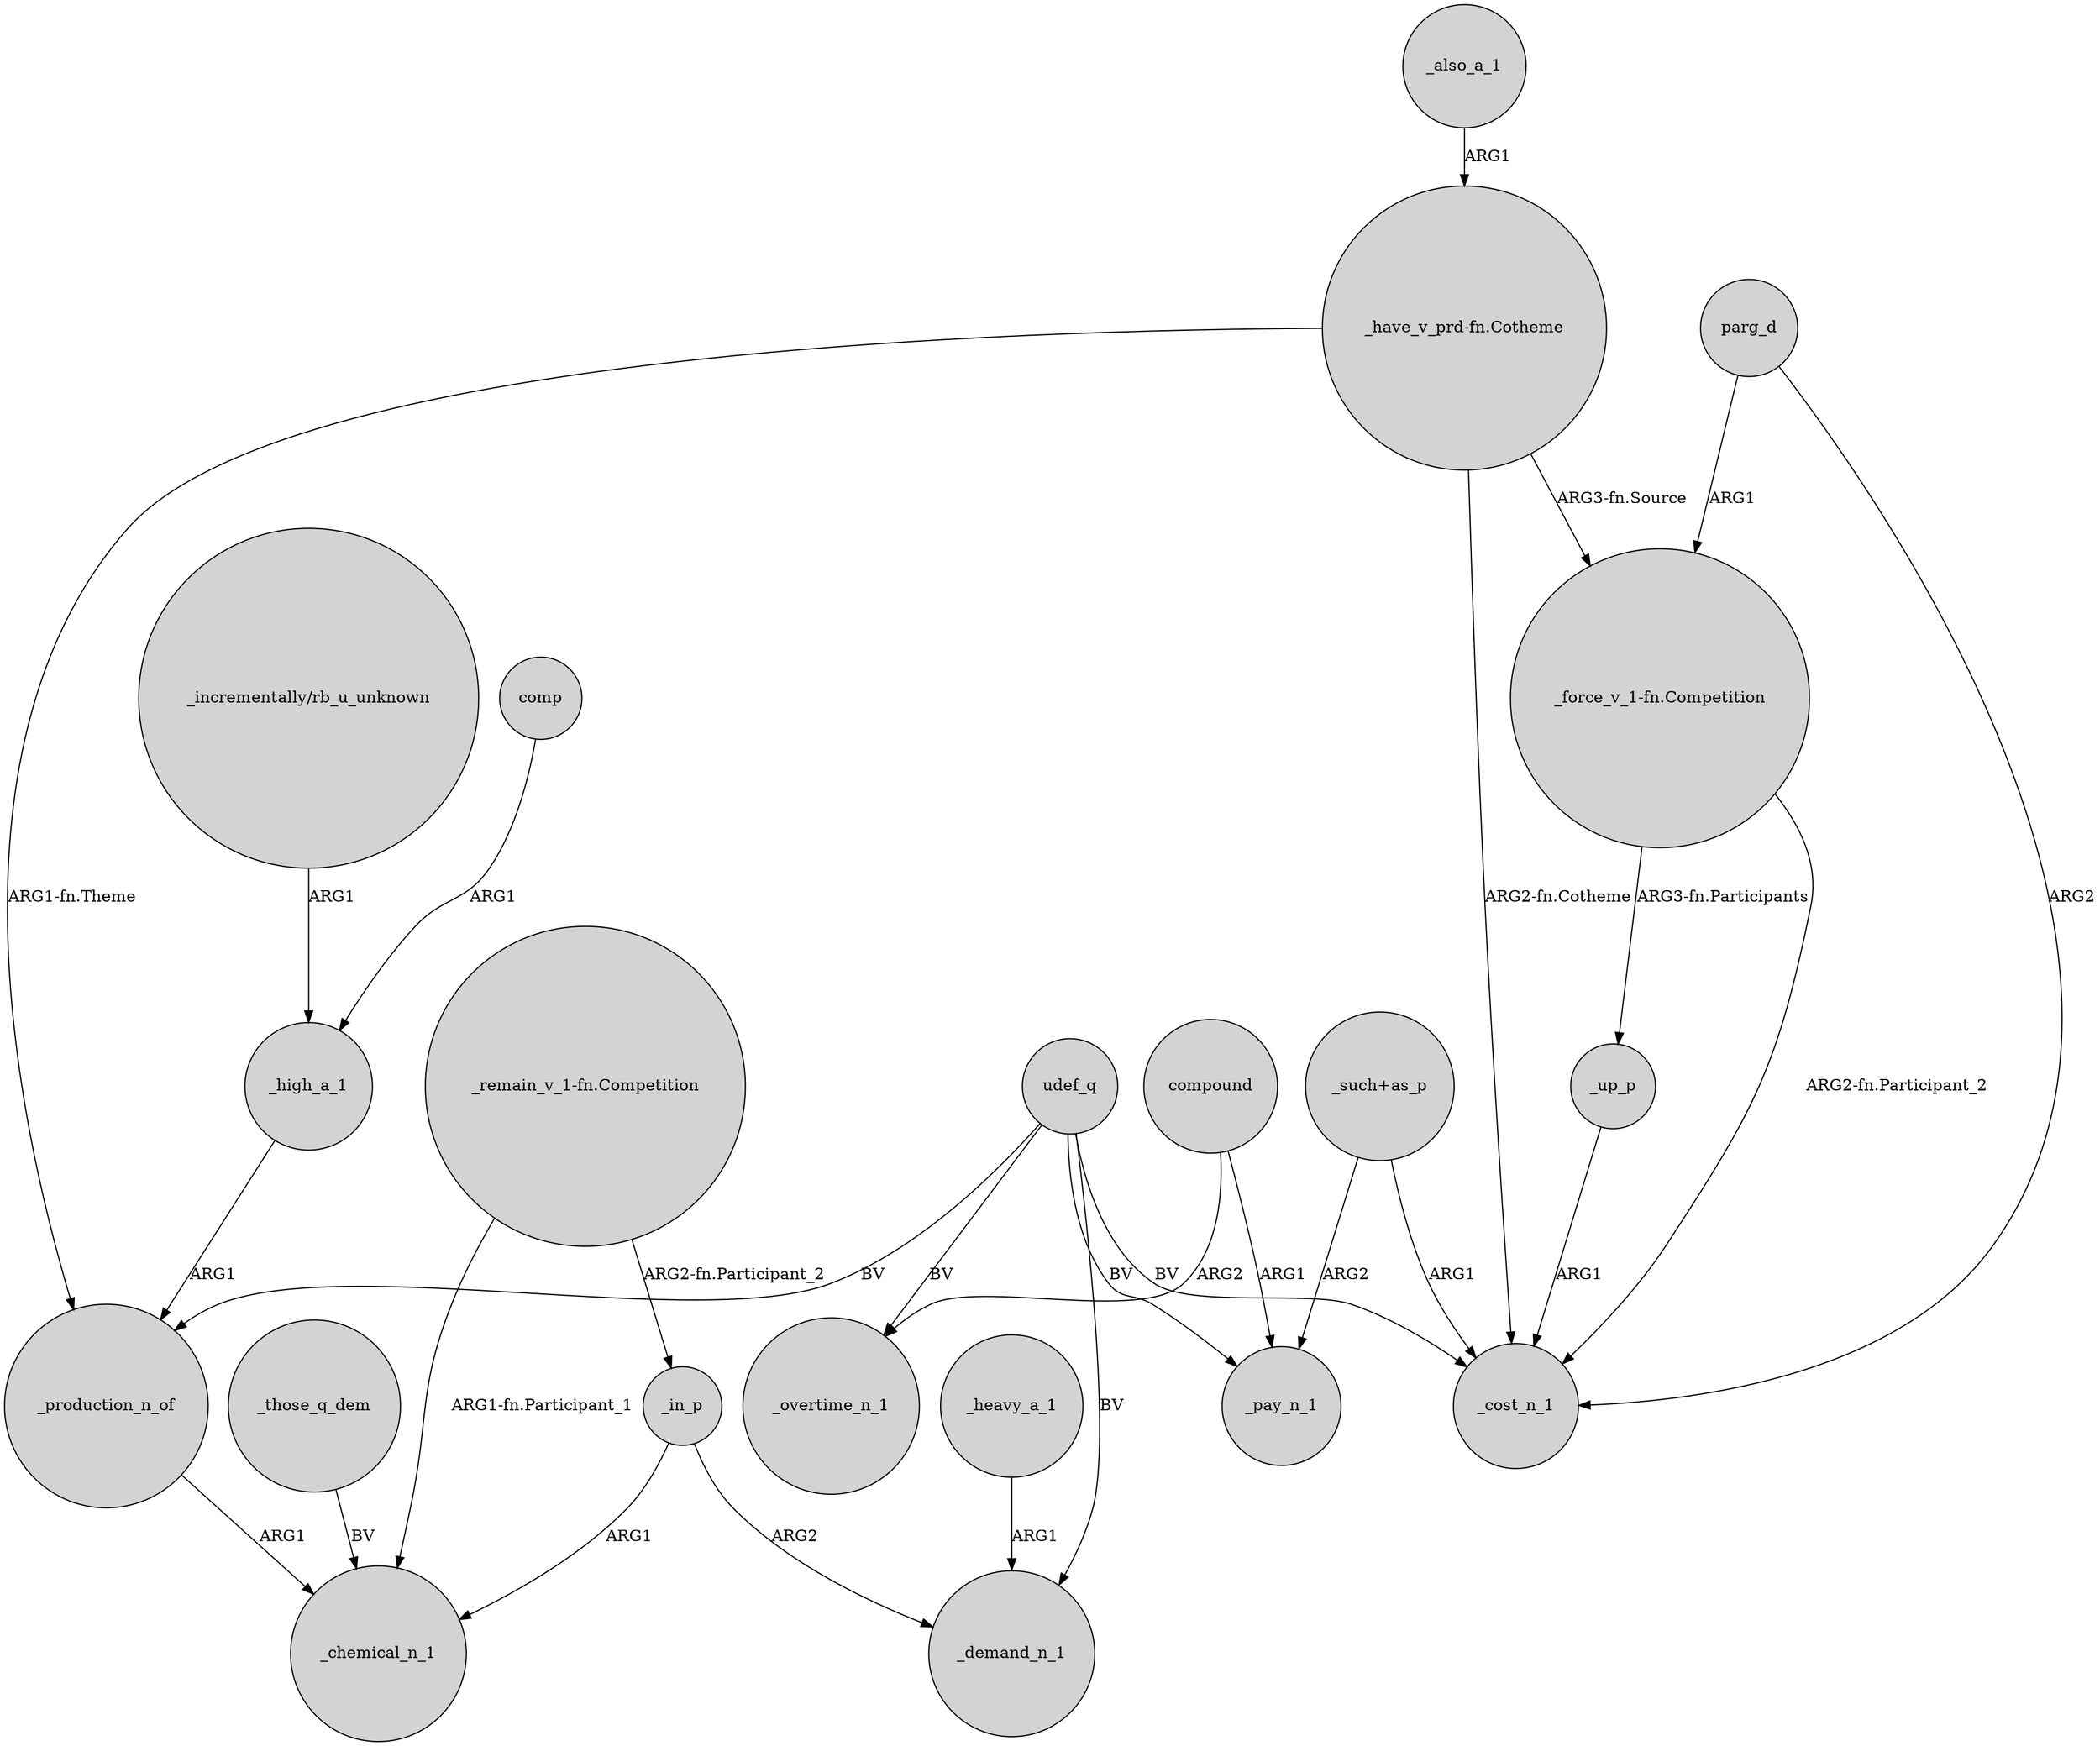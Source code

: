 digraph {
	node [shape=circle style=filled]
	"_have_v_prd-fn.Cotheme" -> _production_n_of [label="ARG1-fn.Theme"]
	udef_q -> _pay_n_1 [label=BV]
	"_such+as_p" -> _pay_n_1 [label=ARG2]
	_heavy_a_1 -> _demand_n_1 [label=ARG1]
	"_force_v_1-fn.Competition" -> _up_p [label="ARG3-fn.Participants"]
	_also_a_1 -> "_have_v_prd-fn.Cotheme" [label=ARG1]
	"_remain_v_1-fn.Competition" -> _in_p [label="ARG2-fn.Participant_2"]
	compound -> _overtime_n_1 [label=ARG2]
	"_have_v_prd-fn.Cotheme" -> "_force_v_1-fn.Competition" [label="ARG3-fn.Source"]
	_production_n_of -> _chemical_n_1 [label=ARG1]
	parg_d -> _cost_n_1 [label=ARG2]
	_in_p -> _chemical_n_1 [label=ARG1]
	"_force_v_1-fn.Competition" -> _cost_n_1 [label="ARG2-fn.Participant_2"]
	"_incrementally/rb_u_unknown" -> _high_a_1 [label=ARG1]
	"_such+as_p" -> _cost_n_1 [label=ARG1]
	_high_a_1 -> _production_n_of [label=ARG1]
	_up_p -> _cost_n_1 [label=ARG1]
	comp -> _high_a_1 [label=ARG1]
	compound -> _pay_n_1 [label=ARG1]
	udef_q -> _demand_n_1 [label=BV]
	udef_q -> _overtime_n_1 [label=BV]
	_those_q_dem -> _chemical_n_1 [label=BV]
	_in_p -> _demand_n_1 [label=ARG2]
	parg_d -> "_force_v_1-fn.Competition" [label=ARG1]
	"_remain_v_1-fn.Competition" -> _chemical_n_1 [label="ARG1-fn.Participant_1"]
	"_have_v_prd-fn.Cotheme" -> _cost_n_1 [label="ARG2-fn.Cotheme"]
	udef_q -> _production_n_of [label=BV]
	udef_q -> _cost_n_1 [label=BV]
}
